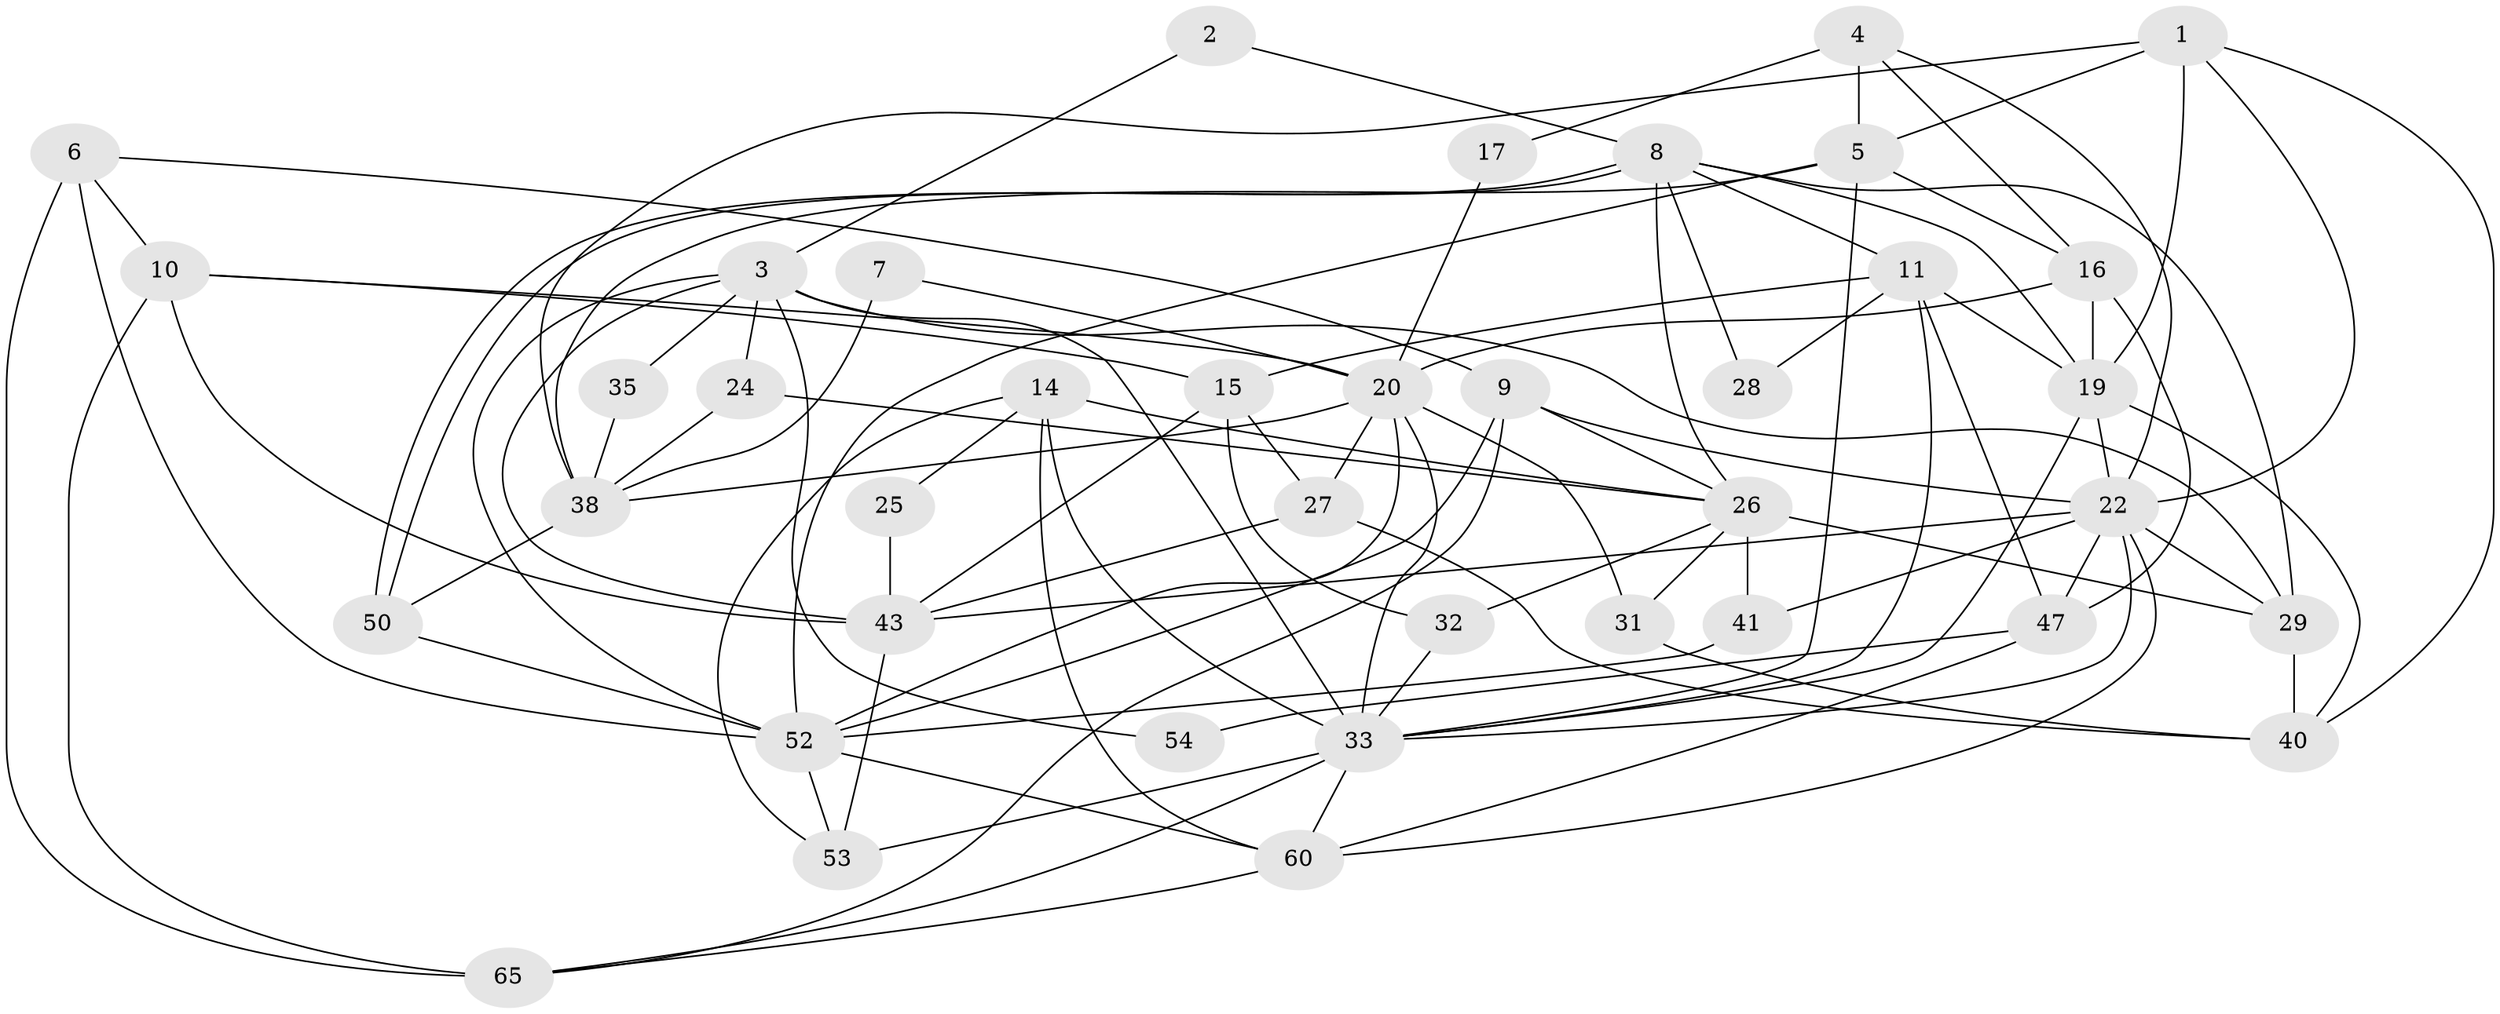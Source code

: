 // Generated by graph-tools (version 1.1) at 2025/52/02/27/25 19:52:02]
// undirected, 39 vertices, 99 edges
graph export_dot {
graph [start="1"]
  node [color=gray90,style=filled];
  1 [super="+45"];
  2;
  3 [super="+23"];
  4 [super="+39"];
  5 [super="+51"];
  6 [super="+61"];
  7;
  8 [super="+13"];
  9 [super="+48"];
  10 [super="+12"];
  11 [super="+34"];
  14 [super="+18"];
  15 [super="+21"];
  16 [super="+49"];
  17;
  19 [super="+59"];
  20 [super="+55"];
  22 [super="+30"];
  24;
  25;
  26 [super="+36"];
  27;
  28;
  29 [super="+37"];
  31 [super="+57"];
  32 [super="+44"];
  33 [super="+42"];
  35;
  38 [super="+46"];
  40;
  41 [super="+63"];
  43 [super="+58"];
  47 [super="+64"];
  50;
  52 [super="+56"];
  53 [super="+62"];
  54;
  60 [super="+66"];
  65;
  1 -- 5;
  1 -- 19;
  1 -- 38;
  1 -- 22;
  1 -- 40;
  2 -- 3;
  2 -- 8;
  3 -- 24;
  3 -- 54;
  3 -- 33;
  3 -- 35;
  3 -- 52;
  3 -- 43;
  3 -- 29 [weight=2];
  4 -- 22;
  4 -- 16;
  4 -- 17;
  4 -- 5 [weight=2];
  5 -- 38;
  5 -- 52;
  5 -- 33;
  5 -- 16;
  6 -- 9;
  6 -- 65 [weight=2];
  6 -- 52;
  6 -- 10;
  7 -- 38;
  7 -- 20;
  8 -- 50;
  8 -- 50;
  8 -- 19;
  8 -- 26 [weight=2];
  8 -- 11;
  8 -- 28;
  8 -- 29;
  9 -- 22;
  9 -- 65;
  9 -- 26 [weight=2];
  9 -- 52;
  10 -- 65;
  10 -- 15;
  10 -- 43;
  10 -- 20;
  11 -- 47;
  11 -- 19;
  11 -- 33;
  11 -- 28;
  11 -- 15;
  14 -- 25;
  14 -- 26;
  14 -- 60;
  14 -- 33;
  14 -- 53;
  15 -- 43;
  15 -- 27;
  15 -- 32;
  16 -- 47;
  16 -- 19;
  16 -- 20;
  17 -- 20;
  19 -- 40;
  19 -- 22;
  19 -- 33;
  20 -- 31;
  20 -- 27;
  20 -- 38;
  20 -- 52;
  20 -- 33;
  22 -- 43;
  22 -- 33;
  22 -- 41;
  22 -- 60;
  22 -- 47;
  22 -- 29;
  24 -- 26;
  24 -- 38;
  25 -- 43;
  26 -- 31 [weight=2];
  26 -- 32;
  26 -- 41;
  26 -- 29;
  27 -- 40;
  27 -- 43;
  29 -- 40;
  31 -- 40;
  32 -- 33;
  33 -- 65;
  33 -- 60;
  33 -- 53;
  35 -- 38;
  38 -- 50;
  41 -- 52;
  43 -- 53;
  47 -- 54;
  47 -- 60;
  50 -- 52;
  52 -- 53;
  52 -- 60;
  60 -- 65;
}
